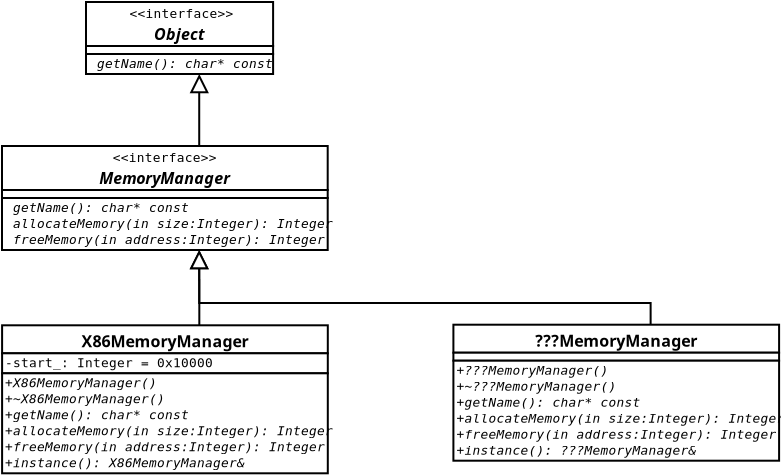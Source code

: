 <?xml version="1.0" encoding="UTF-8"?>
<dia:diagram xmlns:dia="http://www.lysator.liu.se/~alla/dia/"><dia:layer name="Background" visible="true"><dia:object type="UML - Class" version="0" id="O0"><dia:attribute name="obj_pos"><dia:point val="9.35,1.15"/></dia:attribute><dia:attribute name="obj_bb"><dia:rectangle val="9.3,1.1;20.727,4.8"/></dia:attribute><dia:attribute name="elem_corner"><dia:point val="9.35,1.15"/></dia:attribute><dia:attribute name="elem_width"><dia:real val="11.327"/></dia:attribute><dia:attribute name="elem_height"><dia:real val="3.6"/></dia:attribute><dia:attribute name="name"><dia:string>#Object#</dia:string></dia:attribute><dia:attribute name="stereotype"><dia:string>#interface#</dia:string></dia:attribute><dia:attribute name="abstract"><dia:boolean val="true"/></dia:attribute><dia:attribute name="suppress_attributes"><dia:boolean val="false"/></dia:attribute><dia:attribute name="suppress_operations"><dia:boolean val="false"/></dia:attribute><dia:attribute name="visible_attributes"><dia:boolean val="true"/></dia:attribute><dia:attribute name="visible_operations"><dia:boolean val="true"/></dia:attribute><dia:attribute name="foreground_color"><dia:color val="#000000"/></dia:attribute><dia:attribute name="background_color"><dia:color val="#ffffff"/></dia:attribute><dia:attribute name="normal_font"><dia:font name="Courier"/></dia:attribute><dia:attribute name="abstract_font"><dia:font name="Courier-Oblique"/></dia:attribute><dia:attribute name="classname_font"><dia:font name="Helvetica-Bold"/></dia:attribute><dia:attribute name="abstract_classname_font"><dia:font name="Helvetica-BoldOblique"/></dia:attribute><dia:attribute name="font_height"><dia:real val="0.8"/></dia:attribute><dia:attribute name="abstract_font_height"><dia:real val="0.8"/></dia:attribute><dia:attribute name="classname_font_height"><dia:real val="1"/></dia:attribute><dia:attribute name="abstract_classname_font_height"><dia:real val="1"/></dia:attribute><dia:attribute name="attributes"/><dia:attribute name="operations"><dia:composite type="umloperation"><dia:attribute name="name"><dia:string>#getName#</dia:string></dia:attribute><dia:attribute name="stereotype"><dia:string/></dia:attribute><dia:attribute name="type"><dia:string>#char*#</dia:string></dia:attribute><dia:attribute name="visibility"><dia:enum val="3"/></dia:attribute><dia:attribute name="abstract"><dia:boolean val="false"/></dia:attribute><dia:attribute name="inheritance_type"><dia:enum val="1"/></dia:attribute><dia:attribute name="query"><dia:boolean val="true"/></dia:attribute><dia:attribute name="class_scope"><dia:boolean val="false"/></dia:attribute><dia:attribute name="parameters"/></dia:composite></dia:attribute><dia:attribute name="template"><dia:boolean val="false"/></dia:attribute><dia:attribute name="templates"/></dia:object><dia:object type="UML - Class" version="0" id="O1"><dia:attribute name="obj_pos"><dia:point val="5.15,8.35"/></dia:attribute><dia:attribute name="obj_bb"><dia:rectangle val="5.1,8.3;24.922,13.6"/></dia:attribute><dia:attribute name="elem_corner"><dia:point val="5.15,8.35"/></dia:attribute><dia:attribute name="elem_width"><dia:real val="19.722"/></dia:attribute><dia:attribute name="elem_height"><dia:real val="5.2"/></dia:attribute><dia:attribute name="name"><dia:string>#MemoryManager#</dia:string></dia:attribute><dia:attribute name="stereotype"><dia:string>#interface#</dia:string></dia:attribute><dia:attribute name="abstract"><dia:boolean val="true"/></dia:attribute><dia:attribute name="suppress_attributes"><dia:boolean val="false"/></dia:attribute><dia:attribute name="suppress_operations"><dia:boolean val="false"/></dia:attribute><dia:attribute name="visible_attributes"><dia:boolean val="true"/></dia:attribute><dia:attribute name="visible_operations"><dia:boolean val="true"/></dia:attribute><dia:attribute name="foreground_color"><dia:color val="#000000"/></dia:attribute><dia:attribute name="background_color"><dia:color val="#ffffff"/></dia:attribute><dia:attribute name="normal_font"><dia:font name="Courier"/></dia:attribute><dia:attribute name="abstract_font"><dia:font name="Courier-Oblique"/></dia:attribute><dia:attribute name="classname_font"><dia:font name="Helvetica-Bold"/></dia:attribute><dia:attribute name="abstract_classname_font"><dia:font name="Helvetica-BoldOblique"/></dia:attribute><dia:attribute name="font_height"><dia:real val="0.8"/></dia:attribute><dia:attribute name="abstract_font_height"><dia:real val="0.8"/></dia:attribute><dia:attribute name="classname_font_height"><dia:real val="1"/></dia:attribute><dia:attribute name="abstract_classname_font_height"><dia:real val="1"/></dia:attribute><dia:attribute name="attributes"/><dia:attribute name="operations"><dia:composite type="umloperation"><dia:attribute name="name"><dia:string>#getName#</dia:string></dia:attribute><dia:attribute name="stereotype"><dia:string/></dia:attribute><dia:attribute name="type"><dia:string>#char*#</dia:string></dia:attribute><dia:attribute name="visibility"><dia:enum val="3"/></dia:attribute><dia:attribute name="abstract"><dia:boolean val="false"/></dia:attribute><dia:attribute name="inheritance_type"><dia:enum val="1"/></dia:attribute><dia:attribute name="query"><dia:boolean val="true"/></dia:attribute><dia:attribute name="class_scope"><dia:boolean val="false"/></dia:attribute><dia:attribute name="parameters"/></dia:composite><dia:composite type="umloperation"><dia:attribute name="name"><dia:string>#allocateMemory#</dia:string></dia:attribute><dia:attribute name="stereotype"><dia:string/></dia:attribute><dia:attribute name="type"><dia:string>#Integer#</dia:string></dia:attribute><dia:attribute name="visibility"><dia:enum val="3"/></dia:attribute><dia:attribute name="abstract"><dia:boolean val="false"/></dia:attribute><dia:attribute name="inheritance_type"><dia:enum val="1"/></dia:attribute><dia:attribute name="query"><dia:boolean val="false"/></dia:attribute><dia:attribute name="class_scope"><dia:boolean val="false"/></dia:attribute><dia:attribute name="parameters"><dia:composite type="umlparameter"><dia:attribute name="name"><dia:string>#size#</dia:string></dia:attribute><dia:attribute name="type"><dia:string>#Integer#</dia:string></dia:attribute><dia:attribute name="value"><dia:string/></dia:attribute><dia:attribute name="kind"><dia:enum val="1"/></dia:attribute></dia:composite></dia:attribute></dia:composite><dia:composite type="umloperation"><dia:attribute name="name"><dia:string>#freeMemory#</dia:string></dia:attribute><dia:attribute name="stereotype"><dia:string/></dia:attribute><dia:attribute name="type"><dia:string>#Integer#</dia:string></dia:attribute><dia:attribute name="visibility"><dia:enum val="3"/></dia:attribute><dia:attribute name="abstract"><dia:boolean val="false"/></dia:attribute><dia:attribute name="inheritance_type"><dia:enum val="1"/></dia:attribute><dia:attribute name="query"><dia:boolean val="false"/></dia:attribute><dia:attribute name="class_scope"><dia:boolean val="false"/></dia:attribute><dia:attribute name="parameters"><dia:composite type="umlparameter"><dia:attribute name="name"><dia:string>#address#</dia:string></dia:attribute><dia:attribute name="type"><dia:string>#Integer#</dia:string></dia:attribute><dia:attribute name="value"><dia:string/></dia:attribute><dia:attribute name="kind"><dia:enum val="1"/></dia:attribute></dia:composite></dia:attribute></dia:composite></dia:attribute><dia:attribute name="template"><dia:boolean val="false"/></dia:attribute><dia:attribute name="templates"/></dia:object><dia:object type="UML - Class" version="0" id="O2"><dia:attribute name="obj_pos"><dia:point val="5.155,17.315"/></dia:attribute><dia:attribute name="obj_bb"><dia:rectangle val="5.105,17.265;24.927,24.765"/></dia:attribute><dia:attribute name="elem_corner"><dia:point val="5.155,17.315"/></dia:attribute><dia:attribute name="elem_width"><dia:real val="19.722"/></dia:attribute><dia:attribute name="elem_height"><dia:real val="7.4"/></dia:attribute><dia:attribute name="name"><dia:string>#X86MemoryManager#</dia:string></dia:attribute><dia:attribute name="stereotype"><dia:string/></dia:attribute><dia:attribute name="abstract"><dia:boolean val="false"/></dia:attribute><dia:attribute name="suppress_attributes"><dia:boolean val="false"/></dia:attribute><dia:attribute name="suppress_operations"><dia:boolean val="false"/></dia:attribute><dia:attribute name="visible_attributes"><dia:boolean val="true"/></dia:attribute><dia:attribute name="visible_operations"><dia:boolean val="true"/></dia:attribute><dia:attribute name="foreground_color"><dia:color val="#000000"/></dia:attribute><dia:attribute name="background_color"><dia:color val="#ffffff"/></dia:attribute><dia:attribute name="normal_font"><dia:font name="Courier"/></dia:attribute><dia:attribute name="abstract_font"><dia:font name="Courier-Oblique"/></dia:attribute><dia:attribute name="classname_font"><dia:font name="Helvetica-Bold"/></dia:attribute><dia:attribute name="abstract_classname_font"><dia:font name="Helvetica-BoldOblique"/></dia:attribute><dia:attribute name="font_height"><dia:real val="0.8"/></dia:attribute><dia:attribute name="abstract_font_height"><dia:real val="0.8"/></dia:attribute><dia:attribute name="classname_font_height"><dia:real val="1"/></dia:attribute><dia:attribute name="abstract_classname_font_height"><dia:real val="1"/></dia:attribute><dia:attribute name="attributes"><dia:composite type="umlattribute"><dia:attribute name="name"><dia:string>#start_#</dia:string></dia:attribute><dia:attribute name="type"><dia:string>#Integer#</dia:string></dia:attribute><dia:attribute name="value"><dia:string>#0x10000#</dia:string></dia:attribute><dia:attribute name="visibility"><dia:enum val="1"/></dia:attribute><dia:attribute name="abstract"><dia:boolean val="false"/></dia:attribute><dia:attribute name="class_scope"><dia:boolean val="false"/></dia:attribute></dia:composite></dia:attribute><dia:attribute name="operations"><dia:composite type="umloperation"><dia:attribute name="name"><dia:string>#X86MemoryManager#</dia:string></dia:attribute><dia:attribute name="stereotype"><dia:string/></dia:attribute><dia:attribute name="type"><dia:string/></dia:attribute><dia:attribute name="visibility"><dia:enum val="0"/></dia:attribute><dia:attribute name="abstract"><dia:boolean val="false"/></dia:attribute><dia:attribute name="inheritance_type"><dia:enum val="1"/></dia:attribute><dia:attribute name="query"><dia:boolean val="false"/></dia:attribute><dia:attribute name="class_scope"><dia:boolean val="false"/></dia:attribute><dia:attribute name="parameters"/></dia:composite><dia:composite type="umloperation"><dia:attribute name="name"><dia:string>#~X86MemoryManager#</dia:string></dia:attribute><dia:attribute name="stereotype"><dia:string/></dia:attribute><dia:attribute name="type"><dia:string/></dia:attribute><dia:attribute name="visibility"><dia:enum val="0"/></dia:attribute><dia:attribute name="abstract"><dia:boolean val="false"/></dia:attribute><dia:attribute name="inheritance_type"><dia:enum val="1"/></dia:attribute><dia:attribute name="query"><dia:boolean val="false"/></dia:attribute><dia:attribute name="class_scope"><dia:boolean val="false"/></dia:attribute><dia:attribute name="parameters"/></dia:composite><dia:composite type="umloperation"><dia:attribute name="name"><dia:string>#getName#</dia:string></dia:attribute><dia:attribute name="stereotype"><dia:string/></dia:attribute><dia:attribute name="type"><dia:string>#char*#</dia:string></dia:attribute><dia:attribute name="visibility"><dia:enum val="0"/></dia:attribute><dia:attribute name="abstract"><dia:boolean val="false"/></dia:attribute><dia:attribute name="inheritance_type"><dia:enum val="1"/></dia:attribute><dia:attribute name="query"><dia:boolean val="true"/></dia:attribute><dia:attribute name="class_scope"><dia:boolean val="false"/></dia:attribute><dia:attribute name="parameters"/></dia:composite><dia:composite type="umloperation"><dia:attribute name="name"><dia:string>#allocateMemory#</dia:string></dia:attribute><dia:attribute name="stereotype"><dia:string/></dia:attribute><dia:attribute name="type"><dia:string>#Integer#</dia:string></dia:attribute><dia:attribute name="visibility"><dia:enum val="0"/></dia:attribute><dia:attribute name="abstract"><dia:boolean val="false"/></dia:attribute><dia:attribute name="inheritance_type"><dia:enum val="1"/></dia:attribute><dia:attribute name="query"><dia:boolean val="false"/></dia:attribute><dia:attribute name="class_scope"><dia:boolean val="false"/></dia:attribute><dia:attribute name="parameters"><dia:composite type="umlparameter"><dia:attribute name="name"><dia:string>#size#</dia:string></dia:attribute><dia:attribute name="type"><dia:string>#Integer#</dia:string></dia:attribute><dia:attribute name="value"><dia:string/></dia:attribute><dia:attribute name="kind"><dia:enum val="1"/></dia:attribute></dia:composite></dia:attribute></dia:composite><dia:composite type="umloperation"><dia:attribute name="name"><dia:string>#freeMemory#</dia:string></dia:attribute><dia:attribute name="stereotype"><dia:string/></dia:attribute><dia:attribute name="type"><dia:string>#Integer#</dia:string></dia:attribute><dia:attribute name="visibility"><dia:enum val="0"/></dia:attribute><dia:attribute name="abstract"><dia:boolean val="false"/></dia:attribute><dia:attribute name="inheritance_type"><dia:enum val="1"/></dia:attribute><dia:attribute name="query"><dia:boolean val="false"/></dia:attribute><dia:attribute name="class_scope"><dia:boolean val="false"/></dia:attribute><dia:attribute name="parameters"><dia:composite type="umlparameter"><dia:attribute name="name"><dia:string>#address#</dia:string></dia:attribute><dia:attribute name="type"><dia:string>#Integer#</dia:string></dia:attribute><dia:attribute name="value"><dia:string/></dia:attribute><dia:attribute name="kind"><dia:enum val="1"/></dia:attribute></dia:composite></dia:attribute></dia:composite><dia:composite type="umloperation"><dia:attribute name="name"><dia:string>#instance#</dia:string></dia:attribute><dia:attribute name="stereotype"><dia:string/></dia:attribute><dia:attribute name="type"><dia:string>#X86MemoryManager&amp;#</dia:string></dia:attribute><dia:attribute name="visibility"><dia:enum val="0"/></dia:attribute><dia:attribute name="abstract"><dia:boolean val="false"/></dia:attribute><dia:attribute name="inheritance_type"><dia:enum val="1"/></dia:attribute><dia:attribute name="query"><dia:boolean val="false"/></dia:attribute><dia:attribute name="class_scope"><dia:boolean val="false"/></dia:attribute><dia:attribute name="parameters"/></dia:composite></dia:attribute><dia:attribute name="template"><dia:boolean val="false"/></dia:attribute><dia:attribute name="templates"/></dia:object><dia:object type="UML - Generalization" version="0" id="O3"><dia:attribute name="obj_pos"><dia:point val="15.014,4.75"/></dia:attribute><dia:attribute name="obj_bb"><dia:rectangle val="14.164,4.4;15.864,8.4"/></dia:attribute><dia:attribute name="orth_points"><dia:point val="15.014,4.75"/><dia:point val="15.014,5.2"/><dia:point val="15.011,5.2"/><dia:point val="15.011,8.35"/></dia:attribute><dia:attribute name="orth_orient"><dia:enum val="1"/><dia:enum val="0"/><dia:enum val="1"/></dia:attribute><dia:attribute name="name"><dia:string/></dia:attribute><dia:attribute name="stereotype"><dia:string/></dia:attribute><dia:connections><dia:connection handle="0" to="O0" connection="6"/><dia:connection handle="1" to="O1" connection="1"/></dia:connections></dia:object><dia:object type="UML - Generalization" version="0" id="O4"><dia:attribute name="obj_pos"><dia:point val="15.011,13.55"/></dia:attribute><dia:attribute name="obj_bb"><dia:rectangle val="14.161,13.5;15.861,17.365"/></dia:attribute><dia:attribute name="orth_points"><dia:point val="15.011,13.55"/><dia:point val="15.011,15.05"/><dia:point val="15.016,15.05"/><dia:point val="15.016,17.315"/></dia:attribute><dia:attribute name="orth_orient"><dia:enum val="1"/><dia:enum val="0"/><dia:enum val="1"/></dia:attribute><dia:attribute name="name"><dia:string/></dia:attribute><dia:attribute name="stereotype"><dia:string/></dia:attribute><dia:connections><dia:connection handle="0" to="O1" connection="6"/><dia:connection handle="1" to="O2" connection="1"/></dia:connections></dia:object><dia:object type="UML - Class" version="0" id="O5"><dia:attribute name="obj_pos"><dia:point val="27.72,17.285"/></dia:attribute><dia:attribute name="obj_bb"><dia:rectangle val="27.67,17.235;47.492,24.135"/></dia:attribute><dia:attribute name="elem_corner"><dia:point val="27.72,17.285"/></dia:attribute><dia:attribute name="elem_width"><dia:real val="19.722"/></dia:attribute><dia:attribute name="elem_height"><dia:real val="6.8"/></dia:attribute><dia:attribute name="name"><dia:string>#???MemoryManager#</dia:string></dia:attribute><dia:attribute name="stereotype"><dia:string/></dia:attribute><dia:attribute name="abstract"><dia:boolean val="false"/></dia:attribute><dia:attribute name="suppress_attributes"><dia:boolean val="false"/></dia:attribute><dia:attribute name="suppress_operations"><dia:boolean val="false"/></dia:attribute><dia:attribute name="visible_attributes"><dia:boolean val="true"/></dia:attribute><dia:attribute name="visible_operations"><dia:boolean val="true"/></dia:attribute><dia:attribute name="foreground_color"><dia:color val="#000000"/></dia:attribute><dia:attribute name="background_color"><dia:color val="#ffffff"/></dia:attribute><dia:attribute name="normal_font"><dia:font name="Courier"/></dia:attribute><dia:attribute name="abstract_font"><dia:font name="Courier-Oblique"/></dia:attribute><dia:attribute name="classname_font"><dia:font name="Helvetica-Bold"/></dia:attribute><dia:attribute name="abstract_classname_font"><dia:font name="Helvetica-BoldOblique"/></dia:attribute><dia:attribute name="font_height"><dia:real val="0.8"/></dia:attribute><dia:attribute name="abstract_font_height"><dia:real val="0.8"/></dia:attribute><dia:attribute name="classname_font_height"><dia:real val="1"/></dia:attribute><dia:attribute name="abstract_classname_font_height"><dia:real val="1"/></dia:attribute><dia:attribute name="attributes"/><dia:attribute name="operations"><dia:composite type="umloperation"><dia:attribute name="name"><dia:string>#???MemoryManager#</dia:string></dia:attribute><dia:attribute name="stereotype"><dia:string/></dia:attribute><dia:attribute name="type"><dia:string/></dia:attribute><dia:attribute name="visibility"><dia:enum val="0"/></dia:attribute><dia:attribute name="abstract"><dia:boolean val="false"/></dia:attribute><dia:attribute name="inheritance_type"><dia:enum val="1"/></dia:attribute><dia:attribute name="query"><dia:boolean val="false"/></dia:attribute><dia:attribute name="class_scope"><dia:boolean val="false"/></dia:attribute><dia:attribute name="parameters"/></dia:composite><dia:composite type="umloperation"><dia:attribute name="name"><dia:string>#~???MemoryManager#</dia:string></dia:attribute><dia:attribute name="stereotype"><dia:string/></dia:attribute><dia:attribute name="type"><dia:string/></dia:attribute><dia:attribute name="visibility"><dia:enum val="0"/></dia:attribute><dia:attribute name="abstract"><dia:boolean val="false"/></dia:attribute><dia:attribute name="inheritance_type"><dia:enum val="1"/></dia:attribute><dia:attribute name="query"><dia:boolean val="false"/></dia:attribute><dia:attribute name="class_scope"><dia:boolean val="false"/></dia:attribute><dia:attribute name="parameters"/></dia:composite><dia:composite type="umloperation"><dia:attribute name="name"><dia:string>#getName#</dia:string></dia:attribute><dia:attribute name="stereotype"><dia:string/></dia:attribute><dia:attribute name="type"><dia:string>#char*#</dia:string></dia:attribute><dia:attribute name="visibility"><dia:enum val="0"/></dia:attribute><dia:attribute name="abstract"><dia:boolean val="false"/></dia:attribute><dia:attribute name="inheritance_type"><dia:enum val="1"/></dia:attribute><dia:attribute name="query"><dia:boolean val="true"/></dia:attribute><dia:attribute name="class_scope"><dia:boolean val="false"/></dia:attribute><dia:attribute name="parameters"/></dia:composite><dia:composite type="umloperation"><dia:attribute name="name"><dia:string>#allocateMemory#</dia:string></dia:attribute><dia:attribute name="stereotype"><dia:string/></dia:attribute><dia:attribute name="type"><dia:string>#Integer#</dia:string></dia:attribute><dia:attribute name="visibility"><dia:enum val="0"/></dia:attribute><dia:attribute name="abstract"><dia:boolean val="false"/></dia:attribute><dia:attribute name="inheritance_type"><dia:enum val="1"/></dia:attribute><dia:attribute name="query"><dia:boolean val="false"/></dia:attribute><dia:attribute name="class_scope"><dia:boolean val="false"/></dia:attribute><dia:attribute name="parameters"><dia:composite type="umlparameter"><dia:attribute name="name"><dia:string>#size#</dia:string></dia:attribute><dia:attribute name="type"><dia:string>#Integer#</dia:string></dia:attribute><dia:attribute name="value"><dia:string/></dia:attribute><dia:attribute name="kind"><dia:enum val="1"/></dia:attribute></dia:composite></dia:attribute></dia:composite><dia:composite type="umloperation"><dia:attribute name="name"><dia:string>#freeMemory#</dia:string></dia:attribute><dia:attribute name="stereotype"><dia:string/></dia:attribute><dia:attribute name="type"><dia:string>#Integer#</dia:string></dia:attribute><dia:attribute name="visibility"><dia:enum val="0"/></dia:attribute><dia:attribute name="abstract"><dia:boolean val="false"/></dia:attribute><dia:attribute name="inheritance_type"><dia:enum val="1"/></dia:attribute><dia:attribute name="query"><dia:boolean val="false"/></dia:attribute><dia:attribute name="class_scope"><dia:boolean val="false"/></dia:attribute><dia:attribute name="parameters"><dia:composite type="umlparameter"><dia:attribute name="name"><dia:string>#address#</dia:string></dia:attribute><dia:attribute name="type"><dia:string>#Integer#</dia:string></dia:attribute><dia:attribute name="value"><dia:string/></dia:attribute><dia:attribute name="kind"><dia:enum val="1"/></dia:attribute></dia:composite></dia:attribute></dia:composite><dia:composite type="umloperation"><dia:attribute name="name"><dia:string>#instance#</dia:string></dia:attribute><dia:attribute name="stereotype"><dia:string/></dia:attribute><dia:attribute name="type"><dia:string>#???MemoryManager&amp;#</dia:string></dia:attribute><dia:attribute name="visibility"><dia:enum val="0"/></dia:attribute><dia:attribute name="abstract"><dia:boolean val="false"/></dia:attribute><dia:attribute name="inheritance_type"><dia:enum val="1"/></dia:attribute><dia:attribute name="query"><dia:boolean val="false"/></dia:attribute><dia:attribute name="class_scope"><dia:boolean val="false"/></dia:attribute><dia:attribute name="parameters"/></dia:composite></dia:attribute><dia:attribute name="template"><dia:boolean val="false"/></dia:attribute><dia:attribute name="templates"/></dia:object><dia:object type="UML - Generalization" version="0" id="O6"><dia:attribute name="obj_pos"><dia:point val="15.011,13.55"/></dia:attribute><dia:attribute name="obj_bb"><dia:rectangle val="14.161,13.5;37.631,17.335"/></dia:attribute><dia:attribute name="orth_points"><dia:point val="15.011,13.55"/><dia:point val="15.011,16.2"/><dia:point val="37.581,16.2"/><dia:point val="37.581,17.285"/></dia:attribute><dia:attribute name="orth_orient"><dia:enum val="1"/><dia:enum val="0"/><dia:enum val="1"/></dia:attribute><dia:attribute name="name"><dia:string/></dia:attribute><dia:attribute name="stereotype"><dia:string/></dia:attribute><dia:connections><dia:connection handle="0" to="O1" connection="6"/><dia:connection handle="1" to="O5" connection="1"/></dia:connections></dia:object></dia:layer></dia:diagram>
